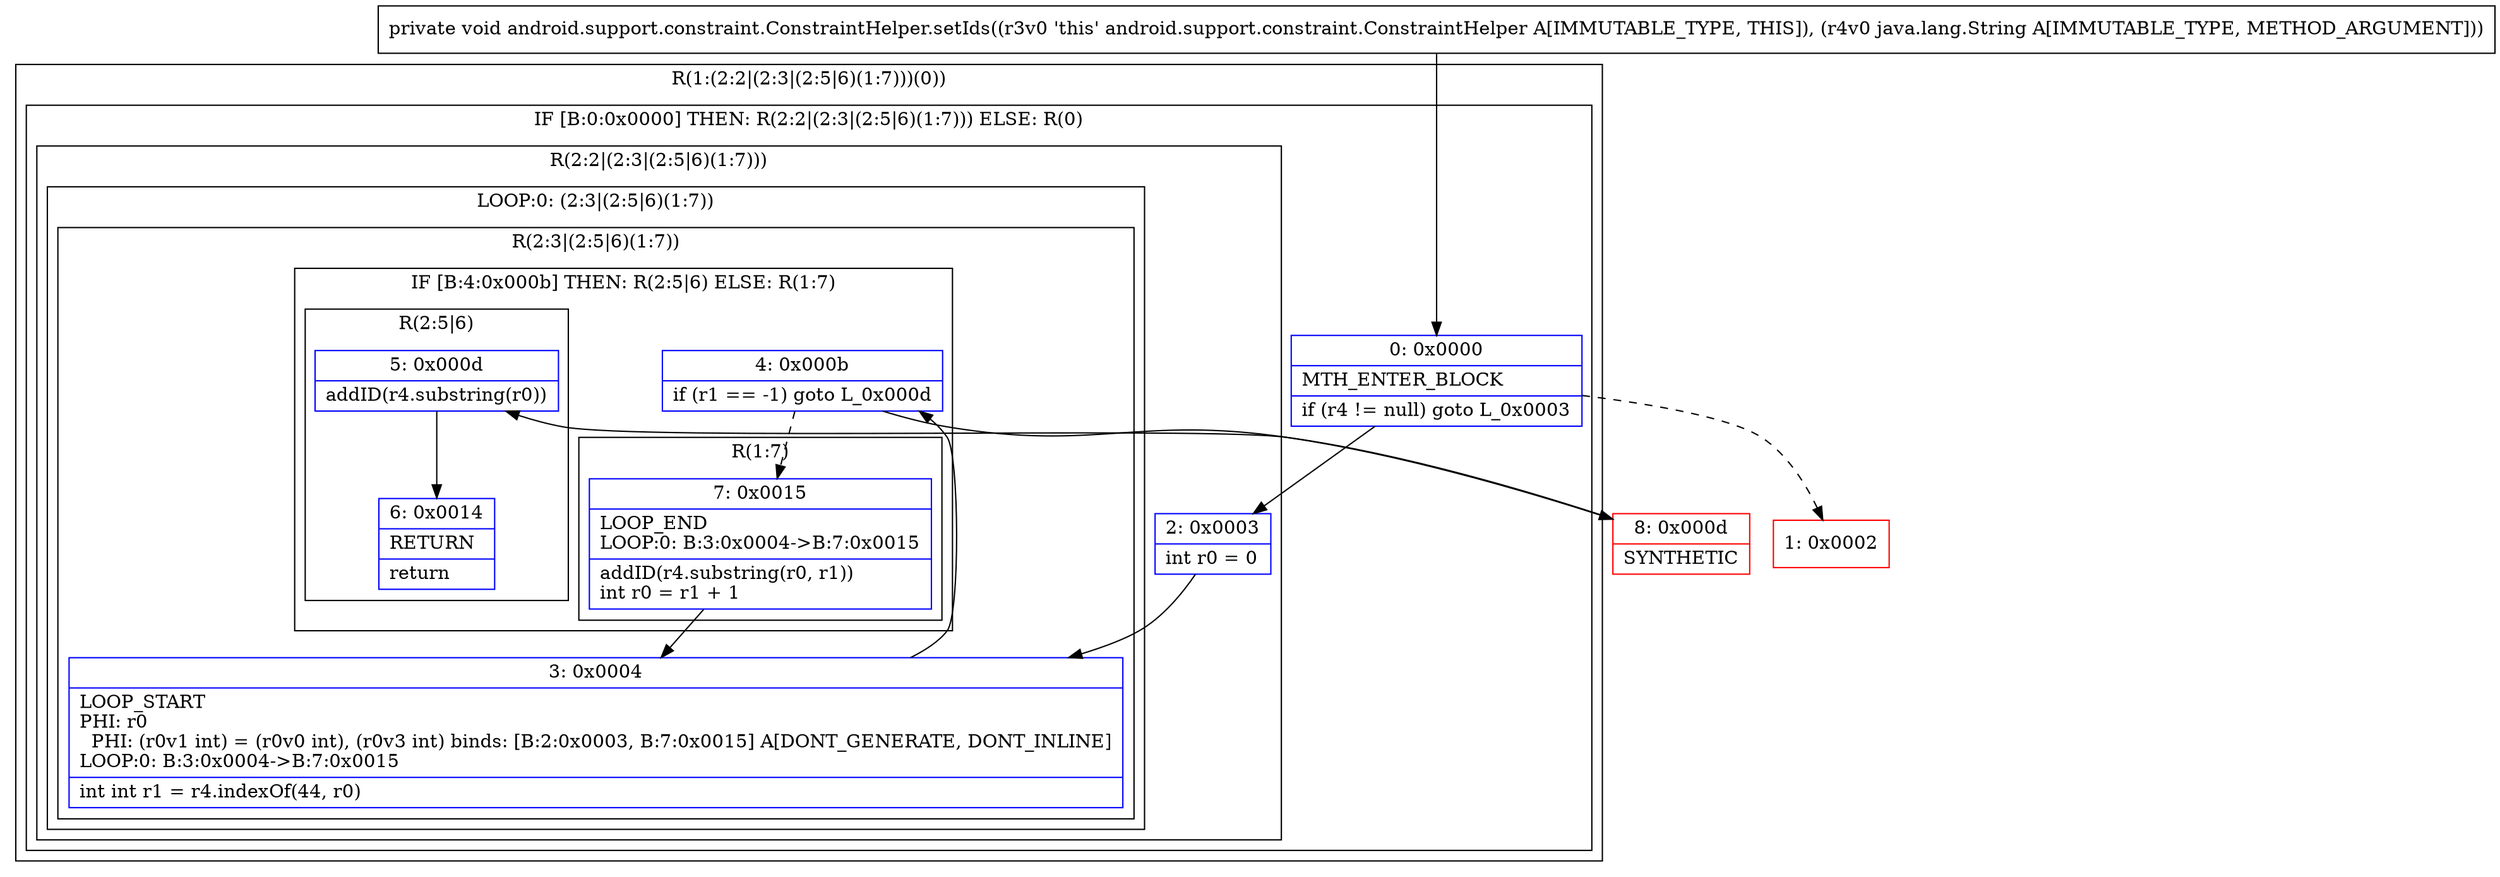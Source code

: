 digraph "CFG forandroid.support.constraint.ConstraintHelper.setIds(Ljava\/lang\/String;)V" {
subgraph cluster_Region_1433092767 {
label = "R(1:(2:2|(2:3|(2:5|6)(1:7)))(0))";
node [shape=record,color=blue];
subgraph cluster_IfRegion_1124429488 {
label = "IF [B:0:0x0000] THEN: R(2:2|(2:3|(2:5|6)(1:7))) ELSE: R(0)";
node [shape=record,color=blue];
Node_0 [shape=record,label="{0\:\ 0x0000|MTH_ENTER_BLOCK\l|if (r4 != null) goto L_0x0003\l}"];
subgraph cluster_Region_684096318 {
label = "R(2:2|(2:3|(2:5|6)(1:7)))";
node [shape=record,color=blue];
Node_2 [shape=record,label="{2\:\ 0x0003|int r0 = 0\l}"];
subgraph cluster_LoopRegion_484479830 {
label = "LOOP:0: (2:3|(2:5|6)(1:7))";
node [shape=record,color=blue];
subgraph cluster_Region_275841778 {
label = "R(2:3|(2:5|6)(1:7))";
node [shape=record,color=blue];
Node_3 [shape=record,label="{3\:\ 0x0004|LOOP_START\lPHI: r0 \l  PHI: (r0v1 int) = (r0v0 int), (r0v3 int) binds: [B:2:0x0003, B:7:0x0015] A[DONT_GENERATE, DONT_INLINE]\lLOOP:0: B:3:0x0004\-\>B:7:0x0015\l|int int r1 = r4.indexOf(44, r0)\l}"];
subgraph cluster_IfRegion_1266563766 {
label = "IF [B:4:0x000b] THEN: R(2:5|6) ELSE: R(1:7)";
node [shape=record,color=blue];
Node_4 [shape=record,label="{4\:\ 0x000b|if (r1 == \-1) goto L_0x000d\l}"];
subgraph cluster_Region_1350218764 {
label = "R(2:5|6)";
node [shape=record,color=blue];
Node_5 [shape=record,label="{5\:\ 0x000d|addID(r4.substring(r0))\l}"];
Node_6 [shape=record,label="{6\:\ 0x0014|RETURN\l|return\l}"];
}
subgraph cluster_Region_883166436 {
label = "R(1:7)";
node [shape=record,color=blue];
Node_7 [shape=record,label="{7\:\ 0x0015|LOOP_END\lLOOP:0: B:3:0x0004\-\>B:7:0x0015\l|addID(r4.substring(r0, r1))\lint r0 = r1 + 1\l}"];
}
}
}
}
}
subgraph cluster_Region_493108150 {
label = "R(0)";
node [shape=record,color=blue];
}
}
}
Node_1 [shape=record,color=red,label="{1\:\ 0x0002}"];
Node_8 [shape=record,color=red,label="{8\:\ 0x000d|SYNTHETIC\l}"];
MethodNode[shape=record,label="{private void android.support.constraint.ConstraintHelper.setIds((r3v0 'this' android.support.constraint.ConstraintHelper A[IMMUTABLE_TYPE, THIS]), (r4v0 java.lang.String A[IMMUTABLE_TYPE, METHOD_ARGUMENT])) }"];
MethodNode -> Node_0;
Node_0 -> Node_1[style=dashed];
Node_0 -> Node_2;
Node_2 -> Node_3;
Node_3 -> Node_4;
Node_4 -> Node_7[style=dashed];
Node_4 -> Node_8;
Node_5 -> Node_6;
Node_7 -> Node_3;
Node_8 -> Node_5;
}

